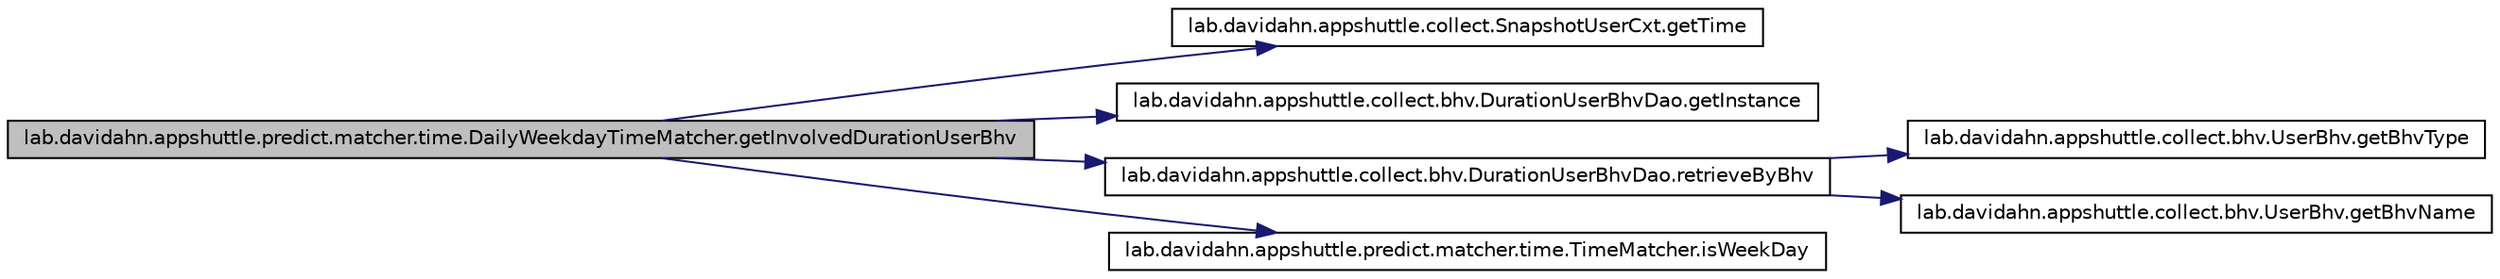 digraph G
{
 // INTERACTIVE_SVG=YES
  edge [fontname="Helvetica",fontsize="10",labelfontname="Helvetica",labelfontsize="10"];
  node [fontname="Helvetica",fontsize="10",shape=record];
  rankdir="LR";
  Node1 [label="lab.davidahn.appshuttle.predict.matcher.time.DailyWeekdayTimeMatcher.getInvolvedDurationUserBhv",height=0.2,width=0.4,color="black", fillcolor="grey75", style="filled" fontcolor="black"];
  Node1 -> Node2 [color="midnightblue",fontsize="10",style="solid"];
  Node2 [label="lab.davidahn.appshuttle.collect.SnapshotUserCxt.getTime",height=0.2,width=0.4,color="black", fillcolor="white", style="filled",URL="$classlab_1_1davidahn_1_1appshuttle_1_1collect_1_1_snapshot_user_cxt.html#a0641846d7e2540996053bbde0e797976"];
  Node1 -> Node3 [color="midnightblue",fontsize="10",style="solid"];
  Node3 [label="lab.davidahn.appshuttle.collect.bhv.DurationUserBhvDao.getInstance",height=0.2,width=0.4,color="black", fillcolor="white", style="filled",URL="$classlab_1_1davidahn_1_1appshuttle_1_1collect_1_1bhv_1_1_duration_user_bhv_dao.html#a48dc3a542af6ad8c5c4862aadca5444a"];
  Node1 -> Node4 [color="midnightblue",fontsize="10",style="solid"];
  Node4 [label="lab.davidahn.appshuttle.collect.bhv.DurationUserBhvDao.retrieveByBhv",height=0.2,width=0.4,color="black", fillcolor="white", style="filled",URL="$classlab_1_1davidahn_1_1appshuttle_1_1collect_1_1bhv_1_1_duration_user_bhv_dao.html#a57f7c7cc2c499dff99f46d365eecf6e6"];
  Node4 -> Node5 [color="midnightblue",fontsize="10",style="solid"];
  Node5 [label="lab.davidahn.appshuttle.collect.bhv.UserBhv.getBhvType",height=0.2,width=0.4,color="black", fillcolor="white", style="filled",URL="$interfacelab_1_1davidahn_1_1appshuttle_1_1collect_1_1bhv_1_1_user_bhv.html#aa40041afff60cca4cb2b7351bc4614bb"];
  Node4 -> Node6 [color="midnightblue",fontsize="10",style="solid"];
  Node6 [label="lab.davidahn.appshuttle.collect.bhv.UserBhv.getBhvName",height=0.2,width=0.4,color="black", fillcolor="white", style="filled",URL="$interfacelab_1_1davidahn_1_1appshuttle_1_1collect_1_1bhv_1_1_user_bhv.html#a16c8cfa47dc39ba10e931c730295a3f3"];
  Node1 -> Node7 [color="midnightblue",fontsize="10",style="solid"];
  Node7 [label="lab.davidahn.appshuttle.predict.matcher.time.TimeMatcher.isWeekDay",height=0.2,width=0.4,color="black", fillcolor="white", style="filled",URL="$classlab_1_1davidahn_1_1appshuttle_1_1predict_1_1matcher_1_1time_1_1_time_matcher.html#a22588eada0f0714a22d504922a13e427"];
}
